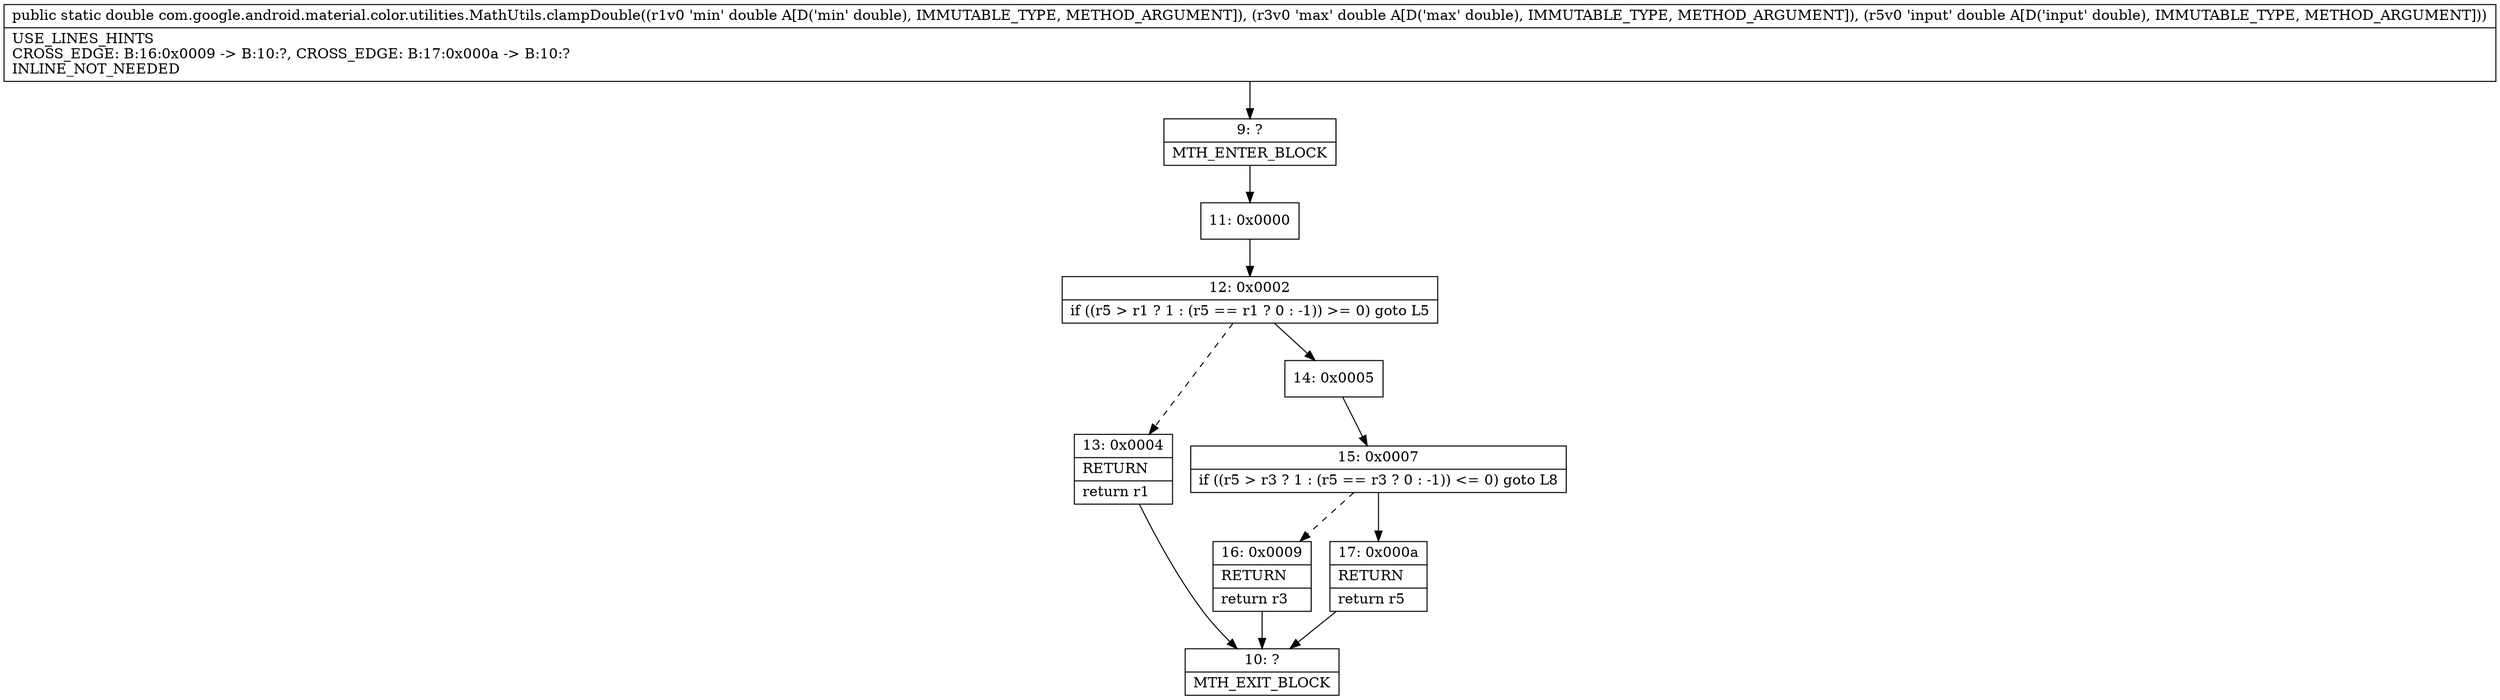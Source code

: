 digraph "CFG forcom.google.android.material.color.utilities.MathUtils.clampDouble(DDD)D" {
Node_9 [shape=record,label="{9\:\ ?|MTH_ENTER_BLOCK\l}"];
Node_11 [shape=record,label="{11\:\ 0x0000}"];
Node_12 [shape=record,label="{12\:\ 0x0002|if ((r5 \> r1 ? 1 : (r5 == r1 ? 0 : \-1)) \>= 0) goto L5\l}"];
Node_13 [shape=record,label="{13\:\ 0x0004|RETURN\l|return r1\l}"];
Node_10 [shape=record,label="{10\:\ ?|MTH_EXIT_BLOCK\l}"];
Node_14 [shape=record,label="{14\:\ 0x0005}"];
Node_15 [shape=record,label="{15\:\ 0x0007|if ((r5 \> r3 ? 1 : (r5 == r3 ? 0 : \-1)) \<= 0) goto L8\l}"];
Node_16 [shape=record,label="{16\:\ 0x0009|RETURN\l|return r3\l}"];
Node_17 [shape=record,label="{17\:\ 0x000a|RETURN\l|return r5\l}"];
MethodNode[shape=record,label="{public static double com.google.android.material.color.utilities.MathUtils.clampDouble((r1v0 'min' double A[D('min' double), IMMUTABLE_TYPE, METHOD_ARGUMENT]), (r3v0 'max' double A[D('max' double), IMMUTABLE_TYPE, METHOD_ARGUMENT]), (r5v0 'input' double A[D('input' double), IMMUTABLE_TYPE, METHOD_ARGUMENT]))  | USE_LINES_HINTS\lCROSS_EDGE: B:16:0x0009 \-\> B:10:?, CROSS_EDGE: B:17:0x000a \-\> B:10:?\lINLINE_NOT_NEEDED\l}"];
MethodNode -> Node_9;Node_9 -> Node_11;
Node_11 -> Node_12;
Node_12 -> Node_13[style=dashed];
Node_12 -> Node_14;
Node_13 -> Node_10;
Node_14 -> Node_15;
Node_15 -> Node_16[style=dashed];
Node_15 -> Node_17;
Node_16 -> Node_10;
Node_17 -> Node_10;
}

